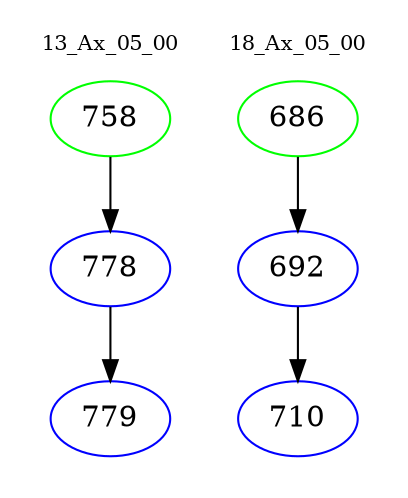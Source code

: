 digraph{
subgraph cluster_0 {
color = white
label = "13_Ax_05_00";
fontsize=10;
T0_758 [label="758", color="green"]
T0_758 -> T0_778 [color="black"]
T0_778 [label="778", color="blue"]
T0_778 -> T0_779 [color="black"]
T0_779 [label="779", color="blue"]
}
subgraph cluster_1 {
color = white
label = "18_Ax_05_00";
fontsize=10;
T1_686 [label="686", color="green"]
T1_686 -> T1_692 [color="black"]
T1_692 [label="692", color="blue"]
T1_692 -> T1_710 [color="black"]
T1_710 [label="710", color="blue"]
}
}
